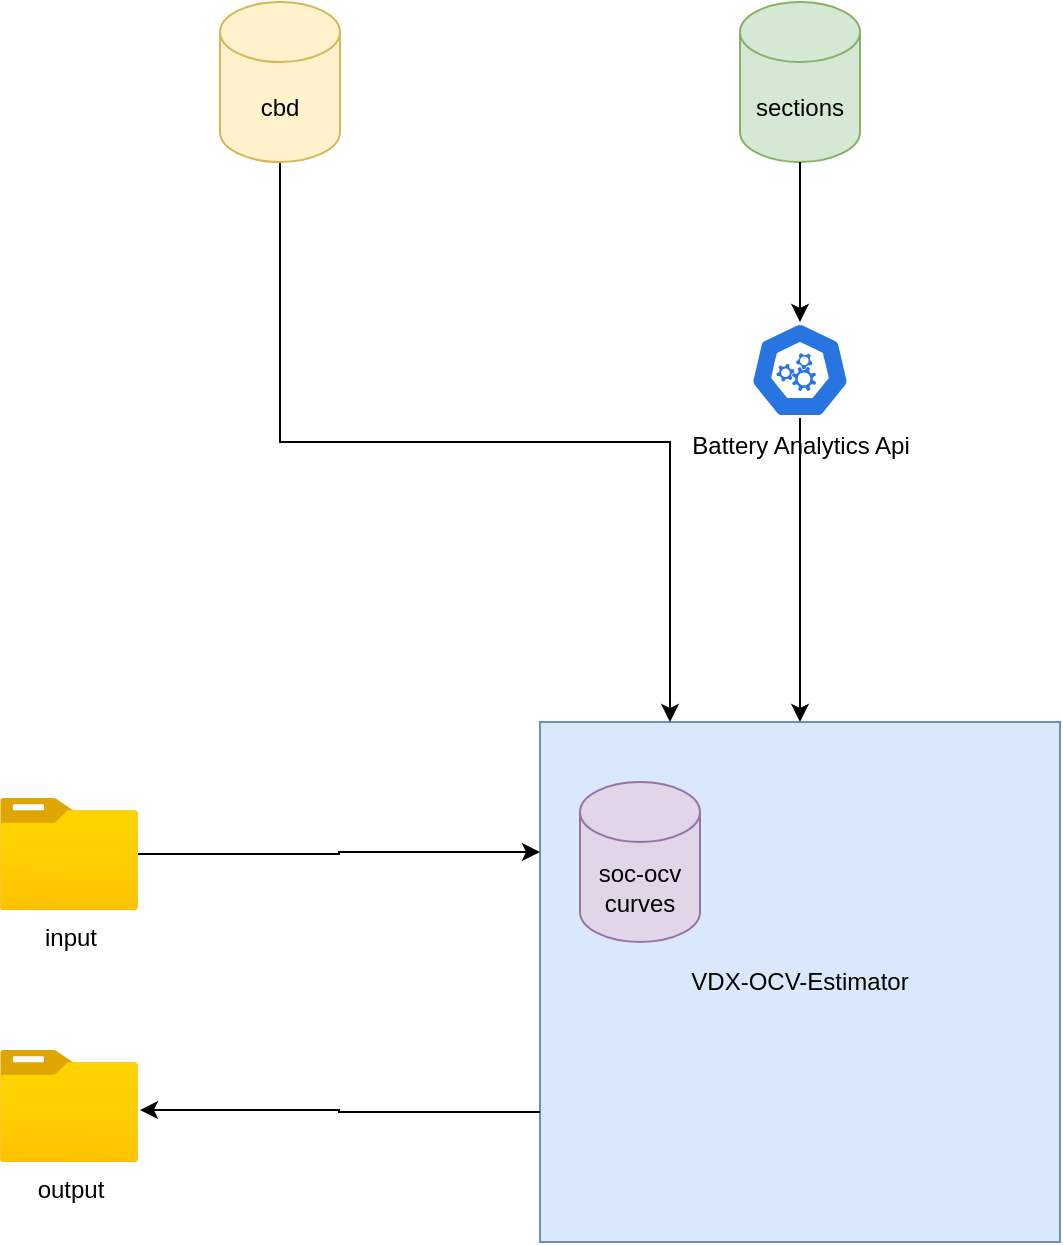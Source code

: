 <mxfile version="24.7.7">
  <diagram name="Page-1" id="n4OJ0eKaftcNymTPvwgV">
    <mxGraphModel dx="1605" dy="932" grid="1" gridSize="10" guides="1" tooltips="1" connect="1" arrows="1" fold="1" page="1" pageScale="1" pageWidth="850" pageHeight="1100" math="0" shadow="0">
      <root>
        <mxCell id="0" />
        <mxCell id="1" parent="0" />
        <mxCell id="9j-7_hHRzapwtvzBKd2U-1" value="VDX-OCV-Estimator" style="whiteSpace=wrap;html=1;aspect=fixed;fillColor=#dae8fc;strokeColor=#6c8ebf;" vertex="1" parent="1">
          <mxGeometry x="360" y="390" width="260" height="260" as="geometry" />
        </mxCell>
        <mxCell id="9j-7_hHRzapwtvzBKd2U-2" value="soc-ocv curves" style="shape=cylinder3;whiteSpace=wrap;html=1;boundedLbl=1;backgroundOutline=1;size=15;fillColor=#e1d5e7;strokeColor=#9673a6;" vertex="1" parent="1">
          <mxGeometry x="380" y="420" width="60" height="80" as="geometry" />
        </mxCell>
        <mxCell id="9j-7_hHRzapwtvzBKd2U-3" value="sections" style="shape=cylinder3;whiteSpace=wrap;html=1;boundedLbl=1;backgroundOutline=1;size=15;fillColor=#d5e8d4;strokeColor=#82b366;" vertex="1" parent="1">
          <mxGeometry x="460" y="30" width="60" height="80" as="geometry" />
        </mxCell>
        <mxCell id="9j-7_hHRzapwtvzBKd2U-11" style="edgeStyle=orthogonalEdgeStyle;rounded=0;orthogonalLoop=1;jettySize=auto;html=1;exitX=0.5;exitY=1;exitDx=0;exitDy=0;exitPerimeter=0;entryX=0.5;entryY=0;entryDx=0;entryDy=0;" edge="1" parent="1" source="9j-7_hHRzapwtvzBKd2U-4" target="9j-7_hHRzapwtvzBKd2U-1">
          <mxGeometry relative="1" as="geometry" />
        </mxCell>
        <mxCell id="9j-7_hHRzapwtvzBKd2U-4" value="Battery Analytics Api" style="aspect=fixed;sketch=0;html=1;dashed=0;whitespace=wrap;verticalLabelPosition=bottom;verticalAlign=top;fillColor=#2875E2;strokeColor=#ffffff;points=[[0.005,0.63,0],[0.1,0.2,0],[0.9,0.2,0],[0.5,0,0],[0.995,0.63,0],[0.72,0.99,0],[0.5,1,0],[0.28,0.99,0]];shape=mxgraph.kubernetes.icon2;prIcon=api" vertex="1" parent="1">
          <mxGeometry x="465" y="190" width="50" height="48" as="geometry" />
        </mxCell>
        <mxCell id="9j-7_hHRzapwtvzBKd2U-9" style="edgeStyle=orthogonalEdgeStyle;rounded=0;orthogonalLoop=1;jettySize=auto;html=1;exitX=0.5;exitY=1;exitDx=0;exitDy=0;exitPerimeter=0;entryX=0.25;entryY=0;entryDx=0;entryDy=0;" edge="1" parent="1" source="9j-7_hHRzapwtvzBKd2U-5" target="9j-7_hHRzapwtvzBKd2U-1">
          <mxGeometry relative="1" as="geometry" />
        </mxCell>
        <mxCell id="9j-7_hHRzapwtvzBKd2U-5" value="cbd" style="shape=cylinder3;whiteSpace=wrap;html=1;boundedLbl=1;backgroundOutline=1;size=15;fillColor=#fff2cc;strokeColor=#d6b656;" vertex="1" parent="1">
          <mxGeometry x="200" y="30" width="60" height="80" as="geometry" />
        </mxCell>
        <mxCell id="9j-7_hHRzapwtvzBKd2U-14" style="edgeStyle=orthogonalEdgeStyle;rounded=0;orthogonalLoop=1;jettySize=auto;html=1;entryX=0;entryY=0.25;entryDx=0;entryDy=0;" edge="1" parent="1" source="9j-7_hHRzapwtvzBKd2U-7" target="9j-7_hHRzapwtvzBKd2U-1">
          <mxGeometry relative="1" as="geometry" />
        </mxCell>
        <mxCell id="9j-7_hHRzapwtvzBKd2U-7" value="input" style="image;aspect=fixed;html=1;points=[];align=center;fontSize=12;image=img/lib/azure2/general/Folder_Blank.svg;" vertex="1" parent="1">
          <mxGeometry x="90" y="428" width="69" height="56.0" as="geometry" />
        </mxCell>
        <mxCell id="9j-7_hHRzapwtvzBKd2U-8" value="output" style="image;aspect=fixed;html=1;points=[];align=center;fontSize=12;image=img/lib/azure2/general/Folder_Blank.svg;" vertex="1" parent="1">
          <mxGeometry x="90" y="554" width="69" height="56.0" as="geometry" />
        </mxCell>
        <mxCell id="9j-7_hHRzapwtvzBKd2U-10" style="edgeStyle=orthogonalEdgeStyle;rounded=0;orthogonalLoop=1;jettySize=auto;html=1;exitX=0.5;exitY=1;exitDx=0;exitDy=0;exitPerimeter=0;entryX=0.5;entryY=0;entryDx=0;entryDy=0;entryPerimeter=0;" edge="1" parent="1" source="9j-7_hHRzapwtvzBKd2U-3" target="9j-7_hHRzapwtvzBKd2U-4">
          <mxGeometry relative="1" as="geometry" />
        </mxCell>
        <mxCell id="9j-7_hHRzapwtvzBKd2U-15" style="edgeStyle=orthogonalEdgeStyle;rounded=0;orthogonalLoop=1;jettySize=auto;html=1;exitX=0;exitY=0.75;exitDx=0;exitDy=0;entryX=1.014;entryY=0.536;entryDx=0;entryDy=0;entryPerimeter=0;" edge="1" parent="1" source="9j-7_hHRzapwtvzBKd2U-1" target="9j-7_hHRzapwtvzBKd2U-8">
          <mxGeometry relative="1" as="geometry" />
        </mxCell>
      </root>
    </mxGraphModel>
  </diagram>
</mxfile>
